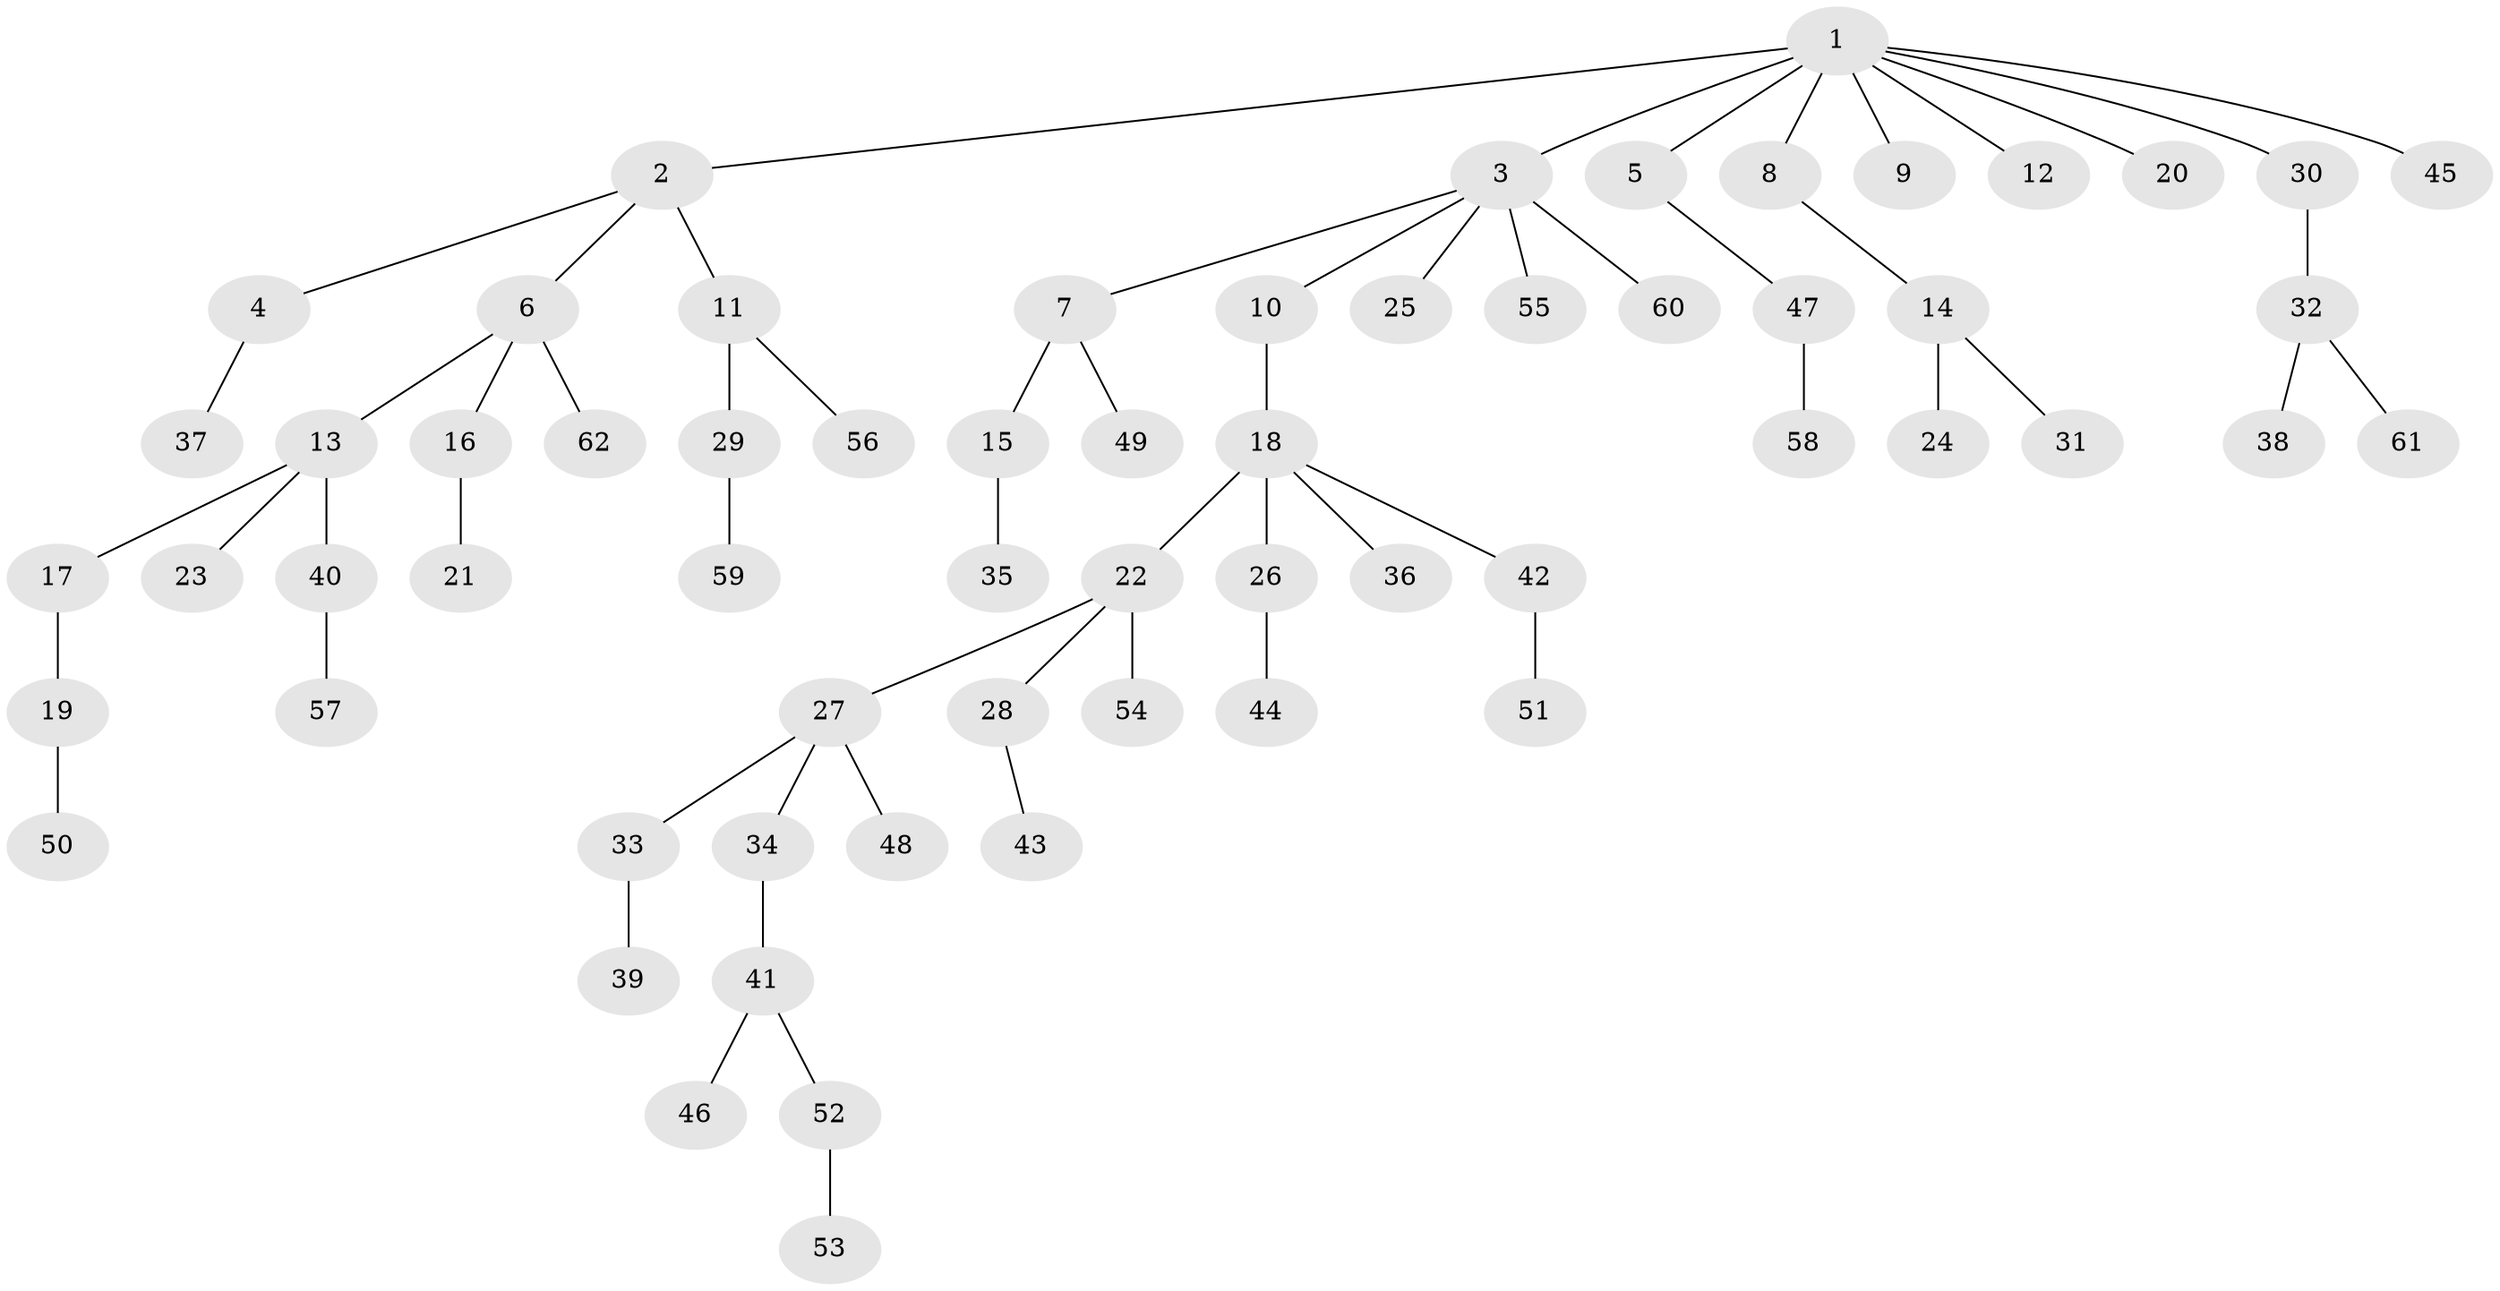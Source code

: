 // original degree distribution, {8: 0.008264462809917356, 5: 0.03305785123966942, 6: 0.01652892561983471, 3: 0.10743801652892562, 4: 0.0743801652892562, 2: 0.2727272727272727, 1: 0.48760330578512395}
// Generated by graph-tools (version 1.1) at 2025/51/03/04/25 22:51:43]
// undirected, 62 vertices, 61 edges
graph export_dot {
  node [color=gray90,style=filled];
  1;
  2;
  3;
  4;
  5;
  6;
  7;
  8;
  9;
  10;
  11;
  12;
  13;
  14;
  15;
  16;
  17;
  18;
  19;
  20;
  21;
  22;
  23;
  24;
  25;
  26;
  27;
  28;
  29;
  30;
  31;
  32;
  33;
  34;
  35;
  36;
  37;
  38;
  39;
  40;
  41;
  42;
  43;
  44;
  45;
  46;
  47;
  48;
  49;
  50;
  51;
  52;
  53;
  54;
  55;
  56;
  57;
  58;
  59;
  60;
  61;
  62;
  1 -- 2 [weight=1.0];
  1 -- 3 [weight=1.0];
  1 -- 5 [weight=1.0];
  1 -- 8 [weight=2.0];
  1 -- 9 [weight=1.0];
  1 -- 12 [weight=1.0];
  1 -- 20 [weight=1.0];
  1 -- 30 [weight=1.0];
  1 -- 45 [weight=1.0];
  2 -- 4 [weight=1.0];
  2 -- 6 [weight=1.0];
  2 -- 11 [weight=1.0];
  3 -- 7 [weight=1.0];
  3 -- 10 [weight=1.0];
  3 -- 25 [weight=1.0];
  3 -- 55 [weight=1.0];
  3 -- 60 [weight=1.0];
  4 -- 37 [weight=1.0];
  5 -- 47 [weight=1.0];
  6 -- 13 [weight=1.0];
  6 -- 16 [weight=1.0];
  6 -- 62 [weight=1.0];
  7 -- 15 [weight=2.0];
  7 -- 49 [weight=1.0];
  8 -- 14 [weight=1.0];
  10 -- 18 [weight=3.0];
  11 -- 29 [weight=1.0];
  11 -- 56 [weight=1.0];
  13 -- 17 [weight=1.0];
  13 -- 23 [weight=1.0];
  13 -- 40 [weight=2.0];
  14 -- 24 [weight=1.0];
  14 -- 31 [weight=1.0];
  15 -- 35 [weight=1.0];
  16 -- 21 [weight=2.0];
  17 -- 19 [weight=4.0];
  18 -- 22 [weight=1.0];
  18 -- 26 [weight=1.0];
  18 -- 36 [weight=1.0];
  18 -- 42 [weight=1.0];
  19 -- 50 [weight=1.0];
  22 -- 27 [weight=1.0];
  22 -- 28 [weight=1.0];
  22 -- 54 [weight=2.0];
  26 -- 44 [weight=1.0];
  27 -- 33 [weight=1.0];
  27 -- 34 [weight=1.0];
  27 -- 48 [weight=1.0];
  28 -- 43 [weight=1.0];
  29 -- 59 [weight=1.0];
  30 -- 32 [weight=1.0];
  32 -- 38 [weight=1.0];
  32 -- 61 [weight=1.0];
  33 -- 39 [weight=1.0];
  34 -- 41 [weight=1.0];
  40 -- 57 [weight=1.0];
  41 -- 46 [weight=1.0];
  41 -- 52 [weight=1.0];
  42 -- 51 [weight=1.0];
  47 -- 58 [weight=1.0];
  52 -- 53 [weight=1.0];
}
